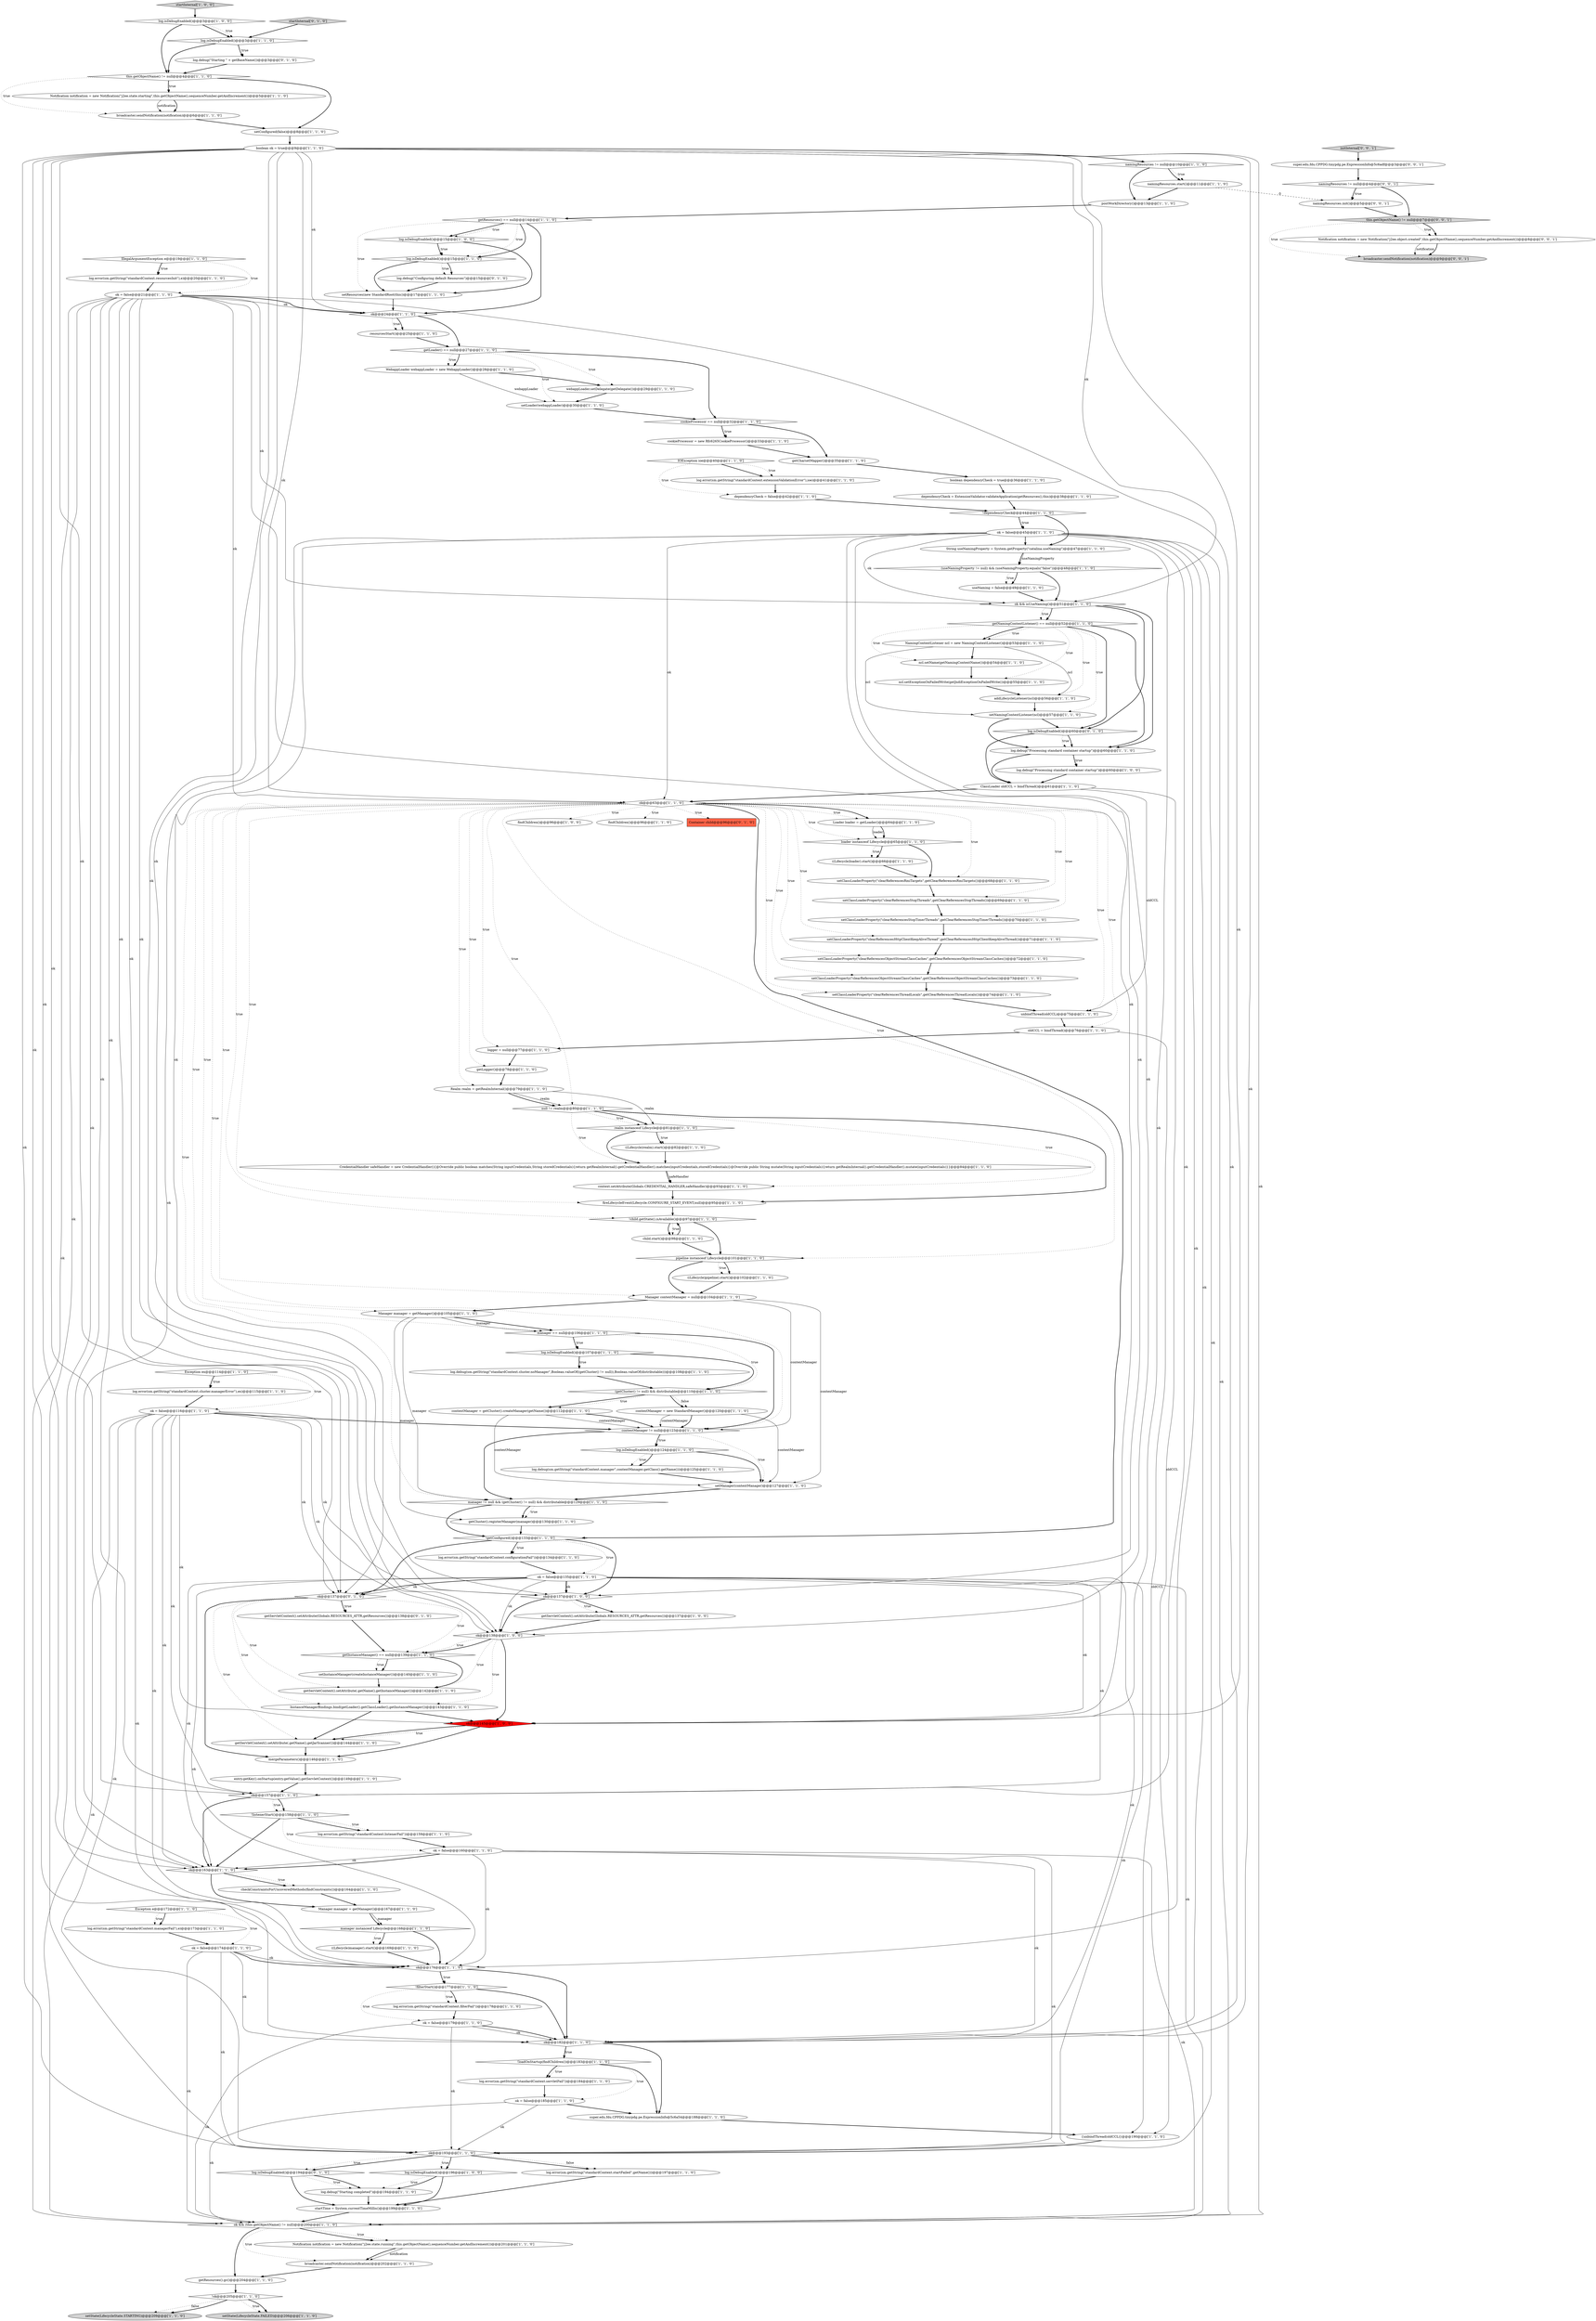 digraph {
18 [style = filled, label = "!loadOnStartup(findChildren())@@@183@@@['1', '1', '0']", fillcolor = white, shape = diamond image = "AAA0AAABBB1BBB"];
32 [style = filled, label = "!ok@@@205@@@['1', '1', '0']", fillcolor = white, shape = diamond image = "AAA0AAABBB1BBB"];
104 [style = filled, label = "cookieProcessor == null@@@32@@@['1', '1', '0']", fillcolor = white, shape = diamond image = "AAA0AAABBB1BBB"];
48 [style = filled, label = "setState(LifecycleState.STARTING)@@@209@@@['1', '1', '0']", fillcolor = lightgray, shape = ellipse image = "AAA0AAABBB1BBB"];
97 [style = filled, label = "entry.getKey().onStartup(entry.getValue(),getServletContext())@@@149@@@['1', '1', '0']", fillcolor = white, shape = ellipse image = "AAA0AAABBB1BBB"];
141 [style = filled, label = "log.isDebugEnabled()@@@194@@@['0', '1', '0']", fillcolor = white, shape = diamond image = "AAA0AAABBB2BBB"];
38 [style = filled, label = "broadcaster.sendNotification(notification)@@@6@@@['1', '1', '0']", fillcolor = white, shape = ellipse image = "AAA0AAABBB1BBB"];
29 [style = filled, label = "ok@@@24@@@['1', '1', '0']", fillcolor = white, shape = diamond image = "AAA0AAABBB1BBB"];
6 [style = filled, label = "((Lifecycle)manager).start()@@@169@@@['1', '1', '0']", fillcolor = white, shape = ellipse image = "AAA0AAABBB1BBB"];
69 [style = filled, label = "IllegalArgumentException e@@@19@@@['1', '1', '0']", fillcolor = white, shape = diamond image = "AAA0AAABBB1BBB"];
46 [style = filled, label = "getCharsetMapper()@@@35@@@['1', '1', '0']", fillcolor = white, shape = ellipse image = "AAA0AAABBB1BBB"];
145 [style = filled, label = "ok@@@137@@@['0', '1', '0']", fillcolor = white, shape = diamond image = "AAA0AAABBB2BBB"];
34 [style = filled, label = "Loader loader = getLoader()@@@64@@@['1', '1', '0']", fillcolor = white, shape = ellipse image = "AAA0AAABBB1BBB"];
56 [style = filled, label = "boolean ok = true@@@9@@@['1', '1', '0']", fillcolor = white, shape = ellipse image = "AAA0AAABBB1BBB"];
14 [style = filled, label = "ok@@@163@@@['1', '1', '0']", fillcolor = white, shape = diamond image = "AAA0AAABBB1BBB"];
59 [style = filled, label = "log.isDebugEnabled()@@@196@@@['1', '0', '0']", fillcolor = white, shape = diamond image = "AAA0AAABBB1BBB"];
90 [style = filled, label = "postWorkDirectory()@@@13@@@['1', '1', '0']", fillcolor = white, shape = ellipse image = "AAA0AAABBB1BBB"];
154 [style = filled, label = "initInternal['0', '0', '1']", fillcolor = lightgray, shape = diamond image = "AAA0AAABBB3BBB"];
2 [style = filled, label = "getLogger()@@@78@@@['1', '1', '0']", fillcolor = white, shape = ellipse image = "AAA0AAABBB1BBB"];
118 [style = filled, label = "setClassLoaderProperty(\"clearReferencesHttpClientKeepAliveThread\",getClearReferencesHttpClientKeepAliveThread())@@@71@@@['1', '1', '0']", fillcolor = white, shape = ellipse image = "AAA0AAABBB1BBB"];
37 [style = filled, label = "ok = false@@@116@@@['1', '1', '0']", fillcolor = white, shape = ellipse image = "AAA0AAABBB1BBB"];
111 [style = filled, label = "log.error(sm.getString(\"standardContext.servletFail\"))@@@184@@@['1', '1', '0']", fillcolor = white, shape = ellipse image = "AAA0AAABBB1BBB"];
109 [style = filled, label = "log.error(sm.getString(\"standardContext.extensionValidationError\"),ioe)@@@41@@@['1', '1', '0']", fillcolor = white, shape = ellipse image = "AAA0AAABBB1BBB"];
74 [style = filled, label = "setClassLoaderProperty(\"clearReferencesObjectStreamClassCaches\",getClearReferencesObjectStreamClassCaches())@@@73@@@['1', '1', '0']", fillcolor = white, shape = ellipse image = "AAA0AAABBB1BBB"];
130 [style = filled, label = "getServletContext().setAttribute(.getName(),getJarScanner())@@@144@@@['1', '1', '0']", fillcolor = white, shape = ellipse image = "AAA0AAABBB1BBB"];
63 [style = filled, label = "log.debug(\"Processing standard container startup\")@@@60@@@['1', '1', '0']", fillcolor = white, shape = ellipse image = "AAA0AAABBB1BBB"];
113 [style = filled, label = "ok = false@@@45@@@['1', '1', '0']", fillcolor = white, shape = ellipse image = "AAA0AAABBB1BBB"];
45 [style = filled, label = "ok = false@@@185@@@['1', '1', '0']", fillcolor = white, shape = ellipse image = "AAA0AAABBB1BBB"];
66 [style = filled, label = "ok = false@@@179@@@['1', '1', '0']", fillcolor = white, shape = ellipse image = "AAA0AAABBB1BBB"];
125 [style = filled, label = "dependencyCheck = ExtensionValidator.validateApplication(getResources(),this)@@@38@@@['1', '1', '0']", fillcolor = white, shape = ellipse image = "AAA0AAABBB1BBB"];
70 [style = filled, label = "mergeParameters()@@@146@@@['1', '1', '0']", fillcolor = white, shape = ellipse image = "AAA0AAABBB1BBB"];
31 [style = filled, label = "Exception e@@@172@@@['1', '1', '0']", fillcolor = white, shape = diamond image = "AAA0AAABBB1BBB"];
54 [style = filled, label = "setNamingContextListener(ncl)@@@57@@@['1', '1', '0']", fillcolor = white, shape = ellipse image = "AAA0AAABBB1BBB"];
81 [style = filled, label = "namingResources.start()@@@11@@@['1', '1', '0']", fillcolor = white, shape = ellipse image = "AAA0AAABBB1BBB"];
117 [style = filled, label = "dependencyCheck = false@@@42@@@['1', '1', '0']", fillcolor = white, shape = ellipse image = "AAA0AAABBB1BBB"];
96 [style = filled, label = "boolean dependencyCheck = true@@@36@@@['1', '1', '0']", fillcolor = white, shape = ellipse image = "AAA0AAABBB1BBB"];
144 [style = filled, label = "log.isDebugEnabled()@@@60@@@['0', '1', '0']", fillcolor = white, shape = diamond image = "AAA0AAABBB2BBB"];
71 [style = filled, label = "findChildren()@@@96@@@['1', '0', '0']", fillcolor = white, shape = ellipse image = "AAA0AAABBB1BBB"];
134 [style = filled, label = "NamingContextListener ncl = new NamingContextListener()@@@53@@@['1', '1', '0']", fillcolor = white, shape = ellipse image = "AAA0AAABBB1BBB"];
150 [style = filled, label = "this.getObjectName() != null@@@7@@@['0', '0', '1']", fillcolor = lightgray, shape = diamond image = "AAA0AAABBB3BBB"];
24 [style = filled, label = "ok && (this.getObjectName() != null)@@@200@@@['1', '1', '0']", fillcolor = white, shape = diamond image = "AAA0AAABBB1BBB"];
121 [style = filled, label = "String useNamingProperty = System.getProperty(\"catalina.useNaming\")@@@47@@@['1', '1', '0']", fillcolor = white, shape = ellipse image = "AAA0AAABBB1BBB"];
132 [style = filled, label = "ClassLoader oldCCL = bindThread()@@@61@@@['1', '1', '0']", fillcolor = white, shape = ellipse image = "AAA0AAABBB1BBB"];
67 [style = filled, label = "log.debug(sm.getString(\"standardContext.manager\",contextManager.getClass().getName()))@@@125@@@['1', '1', '0']", fillcolor = white, shape = ellipse image = "AAA0AAABBB1BBB"];
103 [style = filled, label = "log.error(sm.getString(\"standardContext.configurationFail\"))@@@134@@@['1', '1', '0']", fillcolor = white, shape = ellipse image = "AAA0AAABBB1BBB"];
131 [style = filled, label = "unbindThread(oldCCL)@@@75@@@['1', '1', '0']", fillcolor = white, shape = ellipse image = "AAA0AAABBB1BBB"];
85 [style = filled, label = "Exception ex@@@114@@@['1', '1', '0']", fillcolor = white, shape = diamond image = "AAA0AAABBB1BBB"];
92 [style = filled, label = "getResources().gc()@@@204@@@['1', '1', '0']", fillcolor = white, shape = ellipse image = "AAA0AAABBB1BBB"];
36 [style = filled, label = "setResources(new StandardRoot(this))@@@17@@@['1', '1', '0']", fillcolor = white, shape = ellipse image = "AAA0AAABBB1BBB"];
106 [style = filled, label = "log.debug(sm.getString(\"standardContext.cluster.noManager\",Boolean.valueOf((getCluster() != null)),Boolean.valueOf(distributable)))@@@108@@@['1', '1', '0']", fillcolor = white, shape = ellipse image = "AAA0AAABBB1BBB"];
129 [style = filled, label = "CredentialHandler safeHandler = new CredentialHandler(){@Override public boolean matches(String inputCredentials,String storedCredentials){return getRealmInternal().getCredentialHandler().matches(inputCredentials,storedCredentials)}@Override public String mutate(String inputCredentials){return getRealmInternal().getCredentialHandler().mutate(inputCredentials)}}@@@84@@@['1', '1', '0']", fillcolor = white, shape = ellipse image = "AAA0AAABBB1BBB"];
124 [style = filled, label = "ok@@@157@@@['1', '1', '0']", fillcolor = white, shape = diamond image = "AAA0AAABBB1BBB"];
55 [style = filled, label = "context.setAttribute(Globals.CREDENTIAL_HANDLER,safeHandler)@@@93@@@['1', '1', '0']", fillcolor = white, shape = ellipse image = "AAA0AAABBB1BBB"];
17 [style = filled, label = "getInstanceManager() == null@@@139@@@['1', '1', '0']", fillcolor = white, shape = diamond image = "AAA0AAABBB1BBB"];
40 [style = filled, label = "((Lifecycle)loader).start()@@@66@@@['1', '1', '0']", fillcolor = white, shape = ellipse image = "AAA0AAABBB1BBB"];
35 [style = filled, label = "((Lifecycle)realm).start()@@@82@@@['1', '1', '0']", fillcolor = white, shape = ellipse image = "AAA0AAABBB1BBB"];
137 [style = filled, label = "setClassLoaderProperty(\"clearReferencesStopThreads\",getClearReferencesStopThreads())@@@69@@@['1', '1', '0']", fillcolor = white, shape = ellipse image = "AAA0AAABBB1BBB"];
72 [style = filled, label = "ncl.setExceptionOnFailedWrite(getJndiExceptionOnFailedWrite())@@@55@@@['1', '1', '0']", fillcolor = white, shape = ellipse image = "AAA0AAABBB1BBB"];
149 [style = filled, label = "namingResources.init()@@@5@@@['0', '0', '1']", fillcolor = white, shape = ellipse image = "AAA0AAABBB3BBB"];
95 [style = filled, label = "realm instanceof Lifecycle@@@81@@@['1', '1', '0']", fillcolor = white, shape = diamond image = "AAA0AAABBB1BBB"];
107 [style = filled, label = "(getCluster() != null) && distributable@@@110@@@['1', '1', '0']", fillcolor = white, shape = diamond image = "AAA0AAABBB1BBB"];
89 [style = filled, label = "log.error(sm.getString(\"standardContext.filterFail\"))@@@178@@@['1', '1', '0']", fillcolor = white, shape = ellipse image = "AAA0AAABBB1BBB"];
44 [style = filled, label = "ok@@@176@@@['1', '1', '0']", fillcolor = white, shape = diamond image = "AAA0AAABBB1BBB"];
62 [style = filled, label = "log.isDebugEnabled()@@@15@@@['1', '1', '0']", fillcolor = white, shape = diamond image = "AAA0AAABBB1BBB"];
146 [style = filled, label = "getServletContext().setAttribute(Globals.RESOURCES_ATTR,getResources())@@@138@@@['0', '1', '0']", fillcolor = white, shape = ellipse image = "AAA0AAABBB2BBB"];
7 [style = filled, label = "log.error(sm.getString(\"standardContext.cluster.managerError\"),ex)@@@115@@@['1', '1', '0']", fillcolor = white, shape = ellipse image = "AAA0AAABBB1BBB"];
151 [style = filled, label = "Notification notification = new Notification(\"j2ee.object.created\",this.getObjectName(),sequenceNumber.getAndIncrement())@@@8@@@['0', '0', '1']", fillcolor = white, shape = ellipse image = "AAA0AAABBB3BBB"];
0 [style = filled, label = "log.error(sm.getString(\"standardContext.startFailed\",getName()))@@@197@@@['1', '1', '0']", fillcolor = white, shape = ellipse image = "AAA0AAABBB1BBB"];
133 [style = filled, label = "setInstanceManager(createInstanceManager())@@@140@@@['1', '1', '0']", fillcolor = white, shape = ellipse image = "AAA0AAABBB1BBB"];
20 [style = filled, label = "ok@@@138@@@['1', '0', '0']", fillcolor = white, shape = diamond image = "AAA0AAABBB1BBB"];
83 [style = filled, label = "manager instanceof Lifecycle@@@168@@@['1', '1', '0']", fillcolor = white, shape = diamond image = "AAA0AAABBB1BBB"];
9 [style = filled, label = "contextManager = getCluster().createManager(getName())@@@112@@@['1', '1', '0']", fillcolor = white, shape = ellipse image = "AAA0AAABBB1BBB"];
126 [style = filled, label = "log.isDebugEnabled()@@@3@@@['1', '1', '0']", fillcolor = white, shape = diamond image = "AAA0AAABBB1BBB"];
57 [style = filled, label = "Manager manager = getManager()@@@105@@@['1', '1', '0']", fillcolor = white, shape = ellipse image = "AAA0AAABBB1BBB"];
8 [style = filled, label = "{unbindThread(oldCCL)}@@@190@@@['1', '1', '0']", fillcolor = white, shape = ellipse image = "AAA0AAABBB1BBB"];
138 [style = filled, label = "webappLoader.setDelegate(getDelegate())@@@29@@@['1', '1', '0']", fillcolor = white, shape = ellipse image = "AAA0AAABBB1BBB"];
47 [style = filled, label = "ok && isUseNaming()@@@51@@@['1', '1', '0']", fillcolor = white, shape = diamond image = "AAA0AAABBB1BBB"];
80 [style = filled, label = "Realm realm = getRealmInternal()@@@79@@@['1', '1', '0']", fillcolor = white, shape = ellipse image = "AAA0AAABBB1BBB"];
27 [style = filled, label = "ok@@@182@@@['1', '1', '0']", fillcolor = white, shape = diamond image = "AAA0AAABBB1BBB"];
22 [style = filled, label = "log.isDebugEnabled()@@@15@@@['1', '0', '0']", fillcolor = white, shape = diamond image = "AAA0AAABBB1BBB"];
33 [style = filled, label = "getLoader() == null@@@27@@@['1', '1', '0']", fillcolor = white, shape = diamond image = "AAA0AAABBB1BBB"];
122 [style = filled, label = "ok = false@@@135@@@['1', '1', '0']", fillcolor = white, shape = ellipse image = "AAA0AAABBB1BBB"];
114 [style = filled, label = "ok@@@145@@@['1', '0', '0']", fillcolor = red, shape = diamond image = "AAA1AAABBB1BBB"];
42 [style = filled, label = "contextManager = new StandardManager()@@@120@@@['1', '1', '0']", fillcolor = white, shape = ellipse image = "AAA0AAABBB1BBB"];
49 [style = filled, label = "getResources() == null@@@14@@@['1', '1', '0']", fillcolor = white, shape = diamond image = "AAA0AAABBB1BBB"];
93 [style = filled, label = "setClassLoaderProperty(\"clearReferencesObjectStreamClassCaches\",getClearReferencesObjectStreamClassCaches())@@@72@@@['1', '1', '0']", fillcolor = white, shape = ellipse image = "AAA0AAABBB1BBB"];
53 [style = filled, label = "startInternal['1', '0', '0']", fillcolor = lightgray, shape = diamond image = "AAA0AAABBB1BBB"];
50 [style = filled, label = "fireLifecycleEvent(Lifecycle.CONFIGURE_START_EVENT,null)@@@95@@@['1', '1', '0']", fillcolor = white, shape = ellipse image = "AAA0AAABBB1BBB"];
26 [style = filled, label = "!child.getState().isAvailable()@@@97@@@['1', '1', '0']", fillcolor = white, shape = diamond image = "AAA0AAABBB1BBB"];
39 [style = filled, label = "log.error(sm.getString(\"standardContext.resourcesInit\"),e)@@@20@@@['1', '1', '0']", fillcolor = white, shape = ellipse image = "AAA0AAABBB1BBB"];
16 [style = filled, label = "InstanceManagerBindings.bind(getLoader().getClassLoader(),getInstanceManager())@@@143@@@['1', '1', '0']", fillcolor = white, shape = ellipse image = "AAA0AAABBB1BBB"];
115 [style = filled, label = "null != realm@@@80@@@['1', '1', '0']", fillcolor = white, shape = diamond image = "AAA0AAABBB1BBB"];
152 [style = filled, label = "namingResources != null@@@4@@@['0', '0', '1']", fillcolor = white, shape = diamond image = "AAA0AAABBB3BBB"];
41 [style = filled, label = "log.error(sm.getString(\"standardContext.listenerFail\"))@@@159@@@['1', '1', '0']", fillcolor = white, shape = ellipse image = "AAA0AAABBB1BBB"];
68 [style = filled, label = "setClassLoaderProperty(\"clearReferencesRmiTargets\",getClearReferencesRmiTargets())@@@68@@@['1', '1', '0']", fillcolor = white, shape = ellipse image = "AAA0AAABBB1BBB"];
28 [style = filled, label = "this.getObjectName() != null@@@4@@@['1', '1', '0']", fillcolor = white, shape = diamond image = "AAA0AAABBB1BBB"];
79 [style = filled, label = "logger = null@@@77@@@['1', '1', '0']", fillcolor = white, shape = ellipse image = "AAA0AAABBB1BBB"];
30 [style = filled, label = "pipeline instanceof Lifecycle@@@101@@@['1', '1', '0']", fillcolor = white, shape = diamond image = "AAA0AAABBB1BBB"];
100 [style = filled, label = "log.debug(\"Starting completed\")@@@194@@@['1', '1', '0']", fillcolor = white, shape = ellipse image = "AAA0AAABBB1BBB"];
52 [style = filled, label = "((Lifecycle)pipeline).start()@@@102@@@['1', '1', '0']", fillcolor = white, shape = ellipse image = "AAA0AAABBB1BBB"];
86 [style = filled, label = "!getConfigured()@@@133@@@['1', '1', '0']", fillcolor = white, shape = diamond image = "AAA0AAABBB1BBB"];
140 [style = filled, label = "log.debug(\"Starting \" + getBaseName())@@@3@@@['0', '1', '0']", fillcolor = white, shape = ellipse image = "AAA0AAABBB2BBB"];
51 [style = filled, label = "contextManager != null@@@123@@@['1', '1', '0']", fillcolor = white, shape = diamond image = "AAA0AAABBB1BBB"];
112 [style = filled, label = "manager != null && (getCluster() != null) && distributable@@@129@@@['1', '1', '0']", fillcolor = white, shape = diamond image = "AAA0AAABBB1BBB"];
148 [style = filled, label = "broadcaster.sendNotification(notification)@@@9@@@['0', '0', '1']", fillcolor = lightgray, shape = ellipse image = "AAA0AAABBB3BBB"];
23 [style = filled, label = "log.debug(\"Processing standard container startup\")@@@60@@@['1', '0', '0']", fillcolor = white, shape = ellipse image = "AAA0AAABBB1BBB"];
4 [style = filled, label = "startTime = System.currentTimeMillis()@@@199@@@['1', '1', '0']", fillcolor = white, shape = ellipse image = "AAA0AAABBB1BBB"];
119 [style = filled, label = "!filterStart()@@@177@@@['1', '1', '0']", fillcolor = white, shape = diamond image = "AAA0AAABBB1BBB"];
21 [style = filled, label = "ok = false@@@21@@@['1', '1', '0']", fillcolor = white, shape = ellipse image = "AAA0AAABBB1BBB"];
139 [style = filled, label = "child.start()@@@98@@@['1', '1', '0']", fillcolor = white, shape = ellipse image = "AAA0AAABBB1BBB"];
87 [style = filled, label = "super.edu.fdu.CPPDG.tinypdg.pe.ExpressionInfo@5c6a54@@@188@@@['1', '1', '0']", fillcolor = white, shape = ellipse image = "AAA0AAABBB1BBB"];
120 [style = filled, label = "(useNamingProperty != null) && (useNamingProperty.equals(\"false\"))@@@48@@@['1', '1', '0']", fillcolor = white, shape = diamond image = "AAA0AAABBB1BBB"];
77 [style = filled, label = "ok@@@137@@@['1', '0', '0']", fillcolor = white, shape = diamond image = "AAA0AAABBB1BBB"];
105 [style = filled, label = "findChildren()@@@96@@@['1', '1', '0']", fillcolor = white, shape = ellipse image = "AAA0AAABBB1BBB"];
91 [style = filled, label = "log.error(sm.getString(\"standardContext.managerFail\"),e)@@@173@@@['1', '1', '0']", fillcolor = white, shape = ellipse image = "AAA0AAABBB1BBB"];
88 [style = filled, label = "setConfigured(false)@@@8@@@['1', '1', '0']", fillcolor = white, shape = ellipse image = "AAA0AAABBB1BBB"];
99 [style = filled, label = "Manager contextManager = null@@@104@@@['1', '1', '0']", fillcolor = white, shape = ellipse image = "AAA0AAABBB1BBB"];
101 [style = filled, label = "loader instanceof Lifecycle@@@65@@@['1', '1', '0']", fillcolor = white, shape = diamond image = "AAA0AAABBB1BBB"];
110 [style = filled, label = "ok = false@@@174@@@['1', '1', '0']", fillcolor = white, shape = ellipse image = "AAA0AAABBB1BBB"];
64 [style = filled, label = "resourcesStart()@@@25@@@['1', '1', '0']", fillcolor = white, shape = ellipse image = "AAA0AAABBB1BBB"];
153 [style = filled, label = "super.edu.fdu.CPPDG.tinypdg.pe.ExpressionInfo@5c6adf@@@3@@@['0', '0', '1']", fillcolor = white, shape = ellipse image = "AAA0AAABBB3BBB"];
84 [style = filled, label = "oldCCL = bindThread()@@@76@@@['1', '1', '0']", fillcolor = white, shape = ellipse image = "AAA0AAABBB1BBB"];
19 [style = filled, label = "getCluster().registerManager(manager)@@@130@@@['1', '1', '0']", fillcolor = white, shape = ellipse image = "AAA0AAABBB1BBB"];
1 [style = filled, label = "setManager(contextManager)@@@127@@@['1', '1', '0']", fillcolor = white, shape = ellipse image = "AAA0AAABBB1BBB"];
136 [style = filled, label = "getServletContext().setAttribute(.getName(),getInstanceManager())@@@142@@@['1', '1', '0']", fillcolor = white, shape = ellipse image = "AAA0AAABBB1BBB"];
94 [style = filled, label = "!dependencyCheck@@@44@@@['1', '1', '0']", fillcolor = white, shape = diamond image = "AAA0AAABBB1BBB"];
5 [style = filled, label = "!listenerStart()@@@158@@@['1', '1', '0']", fillcolor = white, shape = diamond image = "AAA0AAABBB1BBB"];
78 [style = filled, label = "Notification notification = new Notification(\"j2ee.state.starting\",this.getObjectName(),sequenceNumber.getAndIncrement())@@@5@@@['1', '1', '0']", fillcolor = white, shape = ellipse image = "AAA0AAABBB1BBB"];
58 [style = filled, label = "log.isDebugEnabled()@@@107@@@['1', '1', '0']", fillcolor = white, shape = diamond image = "AAA0AAABBB1BBB"];
82 [style = filled, label = "cookieProcessor = new Rfc6265CookieProcessor()@@@33@@@['1', '1', '0']", fillcolor = white, shape = ellipse image = "AAA0AAABBB1BBB"];
116 [style = filled, label = "log.isDebugEnabled()@@@3@@@['1', '0', '0']", fillcolor = white, shape = diamond image = "AAA0AAABBB1BBB"];
10 [style = filled, label = "manager == null@@@106@@@['1', '1', '0']", fillcolor = white, shape = diamond image = "AAA0AAABBB1BBB"];
3 [style = filled, label = "Notification notification = new Notification(\"j2ee.state.running\",this.getObjectName(),sequenceNumber.getAndIncrement())@@@201@@@['1', '1', '0']", fillcolor = white, shape = ellipse image = "AAA0AAABBB1BBB"];
143 [style = filled, label = "Container child@@@96@@@['0', '1', '0']", fillcolor = tomato, shape = box image = "AAA0AAABBB2BBB"];
147 [style = filled, label = "startInternal['0', '1', '0']", fillcolor = lightgray, shape = diamond image = "AAA0AAABBB2BBB"];
11 [style = filled, label = "IOException ioe@@@40@@@['1', '1', '0']", fillcolor = white, shape = diamond image = "AAA0AAABBB1BBB"];
142 [style = filled, label = "log.debug(\"Configuring default Resources\")@@@15@@@['0', '1', '0']", fillcolor = white, shape = ellipse image = "AAA0AAABBB2BBB"];
15 [style = filled, label = "Manager manager = getManager()@@@167@@@['1', '1', '0']", fillcolor = white, shape = ellipse image = "AAA0AAABBB1BBB"];
61 [style = filled, label = "checkConstraintsForUncoveredMethods(findConstraints())@@@164@@@['1', '1', '0']", fillcolor = white, shape = ellipse image = "AAA0AAABBB1BBB"];
108 [style = filled, label = "namingResources != null@@@10@@@['1', '1', '0']", fillcolor = white, shape = diamond image = "AAA0AAABBB1BBB"];
43 [style = filled, label = "addLifecycleListener(ncl)@@@56@@@['1', '1', '0']", fillcolor = white, shape = ellipse image = "AAA0AAABBB1BBB"];
13 [style = filled, label = "setClassLoaderProperty(\"clearReferencesStopTimerThreads\",getClearReferencesStopTimerThreads())@@@70@@@['1', '1', '0']", fillcolor = white, shape = ellipse image = "AAA0AAABBB1BBB"];
102 [style = filled, label = "log.isDebugEnabled()@@@124@@@['1', '1', '0']", fillcolor = white, shape = diamond image = "AAA0AAABBB1BBB"];
25 [style = filled, label = "ncl.setName(getNamingContextName())@@@54@@@['1', '1', '0']", fillcolor = white, shape = ellipse image = "AAA0AAABBB1BBB"];
98 [style = filled, label = "ok@@@63@@@['1', '1', '0']", fillcolor = white, shape = diamond image = "AAA0AAABBB1BBB"];
135 [style = filled, label = "broadcaster.sendNotification(notification)@@@202@@@['1', '1', '0']", fillcolor = white, shape = ellipse image = "AAA0AAABBB1BBB"];
127 [style = filled, label = "getNamingContextListener() == null@@@52@@@['1', '1', '0']", fillcolor = white, shape = diamond image = "AAA0AAABBB1BBB"];
73 [style = filled, label = "setClassLoaderProperty(\"clearReferencesThreadLocals\",getClearReferencesThreadLocals())@@@74@@@['1', '1', '0']", fillcolor = white, shape = ellipse image = "AAA0AAABBB1BBB"];
65 [style = filled, label = "ok@@@193@@@['1', '1', '0']", fillcolor = white, shape = diamond image = "AAA0AAABBB1BBB"];
60 [style = filled, label = "WebappLoader webappLoader = new WebappLoader()@@@28@@@['1', '1', '0']", fillcolor = white, shape = ellipse image = "AAA0AAABBB1BBB"];
123 [style = filled, label = "getServletContext().setAttribute(Globals.RESOURCES_ATTR,getResources())@@@137@@@['1', '0', '0']", fillcolor = white, shape = ellipse image = "AAA0AAABBB1BBB"];
12 [style = filled, label = "useNaming = false@@@49@@@['1', '1', '0']", fillcolor = white, shape = ellipse image = "AAA0AAABBB1BBB"];
75 [style = filled, label = "setState(LifecycleState.FAILED)@@@206@@@['1', '1', '0']", fillcolor = lightgray, shape = ellipse image = "AAA0AAABBB1BBB"];
76 [style = filled, label = "setLoader(webappLoader)@@@30@@@['1', '1', '0']", fillcolor = white, shape = ellipse image = "AAA0AAABBB1BBB"];
128 [style = filled, label = "ok = false@@@160@@@['1', '1', '0']", fillcolor = white, shape = ellipse image = "AAA0AAABBB1BBB"];
110->44 [style = solid, label="ok"];
49->62 [style = dotted, label="true"];
98->99 [style = dotted, label="true"];
36->29 [style = bold, label=""];
54->63 [style = bold, label=""];
30->52 [style = bold, label=""];
152->149 [style = bold, label=""];
102->67 [style = dotted, label="true"];
65->0 [style = bold, label=""];
59->100 [style = dotted, label="true"];
144->132 [style = bold, label=""];
67->1 [style = bold, label=""];
136->16 [style = bold, label=""];
56->14 [style = solid, label="ok"];
33->138 [style = dotted, label="true"];
107->42 [style = dotted, label="false"];
110->44 [style = bold, label=""];
113->121 [style = bold, label=""];
3->135 [style = solid, label="notification"];
83->6 [style = bold, label=""];
21->77 [style = solid, label="ok"];
65->141 [style = bold, label=""];
141->4 [style = bold, label=""];
126->140 [style = dotted, label="true"];
127->54 [style = dotted, label="true"];
58->106 [style = bold, label=""];
66->27 [style = solid, label="ok"];
120->12 [style = bold, label=""];
108->81 [style = dotted, label="true"];
150->151 [style = dotted, label="true"];
149->150 [style = bold, label=""];
129->55 [style = bold, label=""];
151->148 [style = solid, label="notification"];
115->55 [style = dotted, label="true"];
83->6 [style = dotted, label="true"];
78->38 [style = bold, label=""];
119->89 [style = bold, label=""];
7->37 [style = bold, label=""];
66->65 [style = solid, label="ok"];
11->117 [style = dotted, label="true"];
89->66 [style = bold, label=""];
47->63 [style = bold, label=""];
94->121 [style = bold, label=""];
62->142 [style = bold, label=""];
130->70 [style = bold, label=""];
44->119 [style = dotted, label="true"];
28->78 [style = dotted, label="true"];
122->124 [style = solid, label="ok"];
18->45 [style = dotted, label="true"];
98->10 [style = dotted, label="true"];
28->78 [style = bold, label=""];
98->34 [style = bold, label=""];
144->63 [style = bold, label=""];
33->76 [style = dotted, label="true"];
98->112 [style = dotted, label="true"];
99->57 [style = bold, label=""];
98->131 [style = dotted, label="true"];
28->88 [style = bold, label=""];
100->4 [style = bold, label=""];
122->114 [style = solid, label="ok"];
56->20 [style = solid, label="ok"];
122->65 [style = solid, label="ok"];
51->102 [style = dotted, label="true"];
62->36 [style = bold, label=""];
122->20 [style = solid, label="ok"];
109->117 [style = bold, label=""];
22->62 [style = dotted, label="true"];
46->96 [style = bold, label=""];
2->80 [style = bold, label=""];
102->67 [style = bold, label=""];
113->27 [style = solid, label="ok"];
98->79 [style = dotted, label="true"];
56->77 [style = solid, label="ok"];
42->51 [style = bold, label=""];
97->124 [style = bold, label=""];
98->84 [style = dotted, label="true"];
39->21 [style = bold, label=""];
76->104 [style = bold, label=""];
93->74 [style = bold, label=""];
115->129 [style = dotted, label="true"];
98->51 [style = dotted, label="true"];
95->35 [style = bold, label=""];
66->24 [style = solid, label="ok"];
117->94 [style = bold, label=""];
127->72 [style = dotted, label="true"];
43->54 [style = bold, label=""];
141->100 [style = dotted, label="true"];
45->65 [style = solid, label="ok"];
49->29 [style = bold, label=""];
98->73 [style = dotted, label="true"];
50->26 [style = bold, label=""];
77->20 [style = bold, label=""];
20->17 [style = bold, label=""];
113->24 [style = solid, label="ok"];
96->125 [style = bold, label=""];
33->60 [style = bold, label=""];
37->51 [style = bold, label=""];
124->5 [style = bold, label=""];
127->134 [style = dotted, label="true"];
127->25 [style = dotted, label="true"];
74->73 [style = bold, label=""];
112->19 [style = bold, label=""];
18->111 [style = dotted, label="true"];
65->0 [style = dotted, label="false"];
122->14 [style = solid, label="ok"];
113->98 [style = solid, label="ok"];
128->14 [style = bold, label=""];
37->145 [style = solid, label="ok"];
86->145 [style = bold, label=""];
58->107 [style = bold, label=""];
0->4 [style = bold, label=""];
78->38 [style = solid, label="notification"];
56->124 [style = solid, label="ok"];
134->43 [style = solid, label="ncl"];
57->10 [style = bold, label=""];
10->58 [style = bold, label=""];
53->116 [style = bold, label=""];
20->16 [style = dotted, label="true"];
26->139 [style = bold, label=""];
42->51 [style = solid, label="contextManager"];
47->127 [style = bold, label=""];
86->103 [style = bold, label=""];
24->135 [style = dotted, label="true"];
84->8 [style = solid, label="oldCCL"];
80->95 [style = solid, label="realm"];
91->110 [style = bold, label=""];
98->115 [style = dotted, label="true"];
128->44 [style = solid, label="ok"];
152->149 [style = dotted, label="true"];
150->151 [style = bold, label=""];
49->22 [style = bold, label=""];
47->144 [style = bold, label=""];
115->95 [style = dotted, label="true"];
107->42 [style = bold, label=""];
49->36 [style = dotted, label="true"];
24->3 [style = dotted, label="true"];
119->27 [style = bold, label=""];
33->60 [style = dotted, label="true"];
81->90 [style = bold, label=""];
27->18 [style = dotted, label="true"];
98->50 [style = dotted, label="true"];
123->20 [style = bold, label=""];
131->84 [style = bold, label=""];
99->51 [style = solid, label="contextManager"];
23->132 [style = bold, label=""];
140->28 [style = bold, label=""];
128->14 [style = solid, label="ok"];
104->82 [style = bold, label=""];
145->16 [style = dotted, label="true"];
145->70 [style = bold, label=""];
80->115 [style = solid, label="realm"];
31->91 [style = dotted, label="true"];
21->29 [style = bold, label=""];
113->14 [style = solid, label="ok"];
145->136 [style = dotted, label="true"];
145->146 [style = dotted, label="true"];
15->83 [style = solid, label="manager"];
113->114 [style = solid, label="ok"];
128->65 [style = solid, label="ok"];
85->37 [style = dotted, label="true"];
122->27 [style = solid, label="ok"];
112->86 [style = bold, label=""];
111->45 [style = bold, label=""];
126->140 [style = bold, label=""];
110->65 [style = solid, label="ok"];
114->70 [style = bold, label=""];
63->23 [style = dotted, label="true"];
65->59 [style = dotted, label="true"];
3->135 [style = bold, label=""];
20->136 [style = dotted, label="true"];
5->41 [style = dotted, label="true"];
56->24 [style = solid, label="ok"];
56->108 [style = bold, label=""];
83->44 [style = bold, label=""];
122->145 [style = bold, label=""];
59->100 [style = bold, label=""];
37->14 [style = solid, label="ok"];
103->122 [style = bold, label=""];
57->19 [style = solid, label="manager"];
9->1 [style = solid, label="contextManager"];
56->145 [style = solid, label="ok"];
112->19 [style = dotted, label="true"];
81->149 [style = dashed, label="0"];
57->10 [style = solid, label="manager"];
128->27 [style = solid, label="ok"];
60->138 [style = bold, label=""];
92->32 [style = bold, label=""];
27->87 [style = bold, label=""];
40->68 [style = bold, label=""];
98->105 [style = dotted, label="true"];
49->22 [style = dotted, label="true"];
55->50 [style = bold, label=""];
113->65 [style = solid, label="ok"];
18->87 [style = bold, label=""];
85->7 [style = bold, label=""];
26->139 [style = dotted, label="true"];
127->63 [style = bold, label=""];
56->27 [style = solid, label="ok"];
98->101 [style = dotted, label="true"];
21->14 [style = solid, label="ok"];
114->130 [style = bold, label=""];
101->68 [style = bold, label=""];
56->44 [style = solid, label="ok"];
56->98 [style = solid, label="ok"];
24->92 [style = bold, label=""];
16->114 [style = bold, label=""];
56->114 [style = solid, label="ok"];
132->8 [style = solid, label="oldCCL"];
32->48 [style = dotted, label="false"];
98->86 [style = bold, label=""];
8->65 [style = bold, label=""];
29->33 [style = bold, label=""];
98->74 [style = dotted, label="true"];
107->9 [style = bold, label=""];
142->36 [style = bold, label=""];
29->64 [style = dotted, label="true"];
61->15 [style = bold, label=""];
5->128 [style = dotted, label="true"];
15->83 [style = bold, label=""];
115->95 [style = bold, label=""];
9->51 [style = solid, label="contextManager"];
138->76 [style = bold, label=""];
56->65 [style = solid, label="ok"];
51->1 [style = dotted, label="true"];
14->61 [style = dotted, label="true"];
128->24 [style = solid, label="ok"];
84->79 [style = bold, label=""];
110->24 [style = solid, label="ok"];
122->44 [style = solid, label="ok"];
129->55 [style = solid, label="safeHandler"];
11->109 [style = dotted, label="true"];
70->97 [style = bold, label=""];
13->118 [style = bold, label=""];
33->104 [style = bold, label=""];
35->129 [style = bold, label=""];
82->46 [style = bold, label=""];
119->66 [style = dotted, label="true"];
65->141 [style = dotted, label="true"];
12->47 [style = bold, label=""];
63->132 [style = bold, label=""];
37->27 [style = solid, label="ok"];
124->5 [style = dotted, label="true"];
134->25 [style = bold, label=""];
133->136 [style = bold, label=""];
98->34 [style = dotted, label="true"];
64->33 [style = bold, label=""];
45->24 [style = solid, label="ok"];
77->123 [style = bold, label=""];
80->115 [style = bold, label=""];
98->93 [style = dotted, label="true"];
104->46 [style = bold, label=""];
25->72 [style = bold, label=""];
127->144 [style = bold, label=""];
127->43 [style = dotted, label="true"];
9->51 [style = bold, label=""];
86->103 [style = dotted, label="true"];
98->80 [style = dotted, label="true"];
127->134 [style = bold, label=""];
132->131 [style = solid, label="oldCCL"];
1->112 [style = bold, label=""];
119->89 [style = dotted, label="true"];
146->17 [style = bold, label=""];
135->92 [style = bold, label=""];
108->81 [style = bold, label=""];
72->43 [style = bold, label=""];
18->111 [style = bold, label=""];
21->124 [style = solid, label="ok"];
10->107 [style = dotted, label="true"];
30->99 [style = bold, label=""];
32->75 [style = dotted, label="true"];
21->20 [style = solid, label="ok"];
47->127 [style = dotted, label="true"];
14->61 [style = bold, label=""];
110->27 [style = solid, label="ok"];
42->1 [style = solid, label="contextManager"];
21->29 [style = solid, label="ok"];
24->3 [style = bold, label=""];
87->8 [style = bold, label=""];
98->143 [style = dotted, label="true"];
98->118 [style = dotted, label="true"];
17->133 [style = bold, label=""];
27->18 [style = bold, label=""];
37->65 [style = solid, label="ok"];
101->40 [style = dotted, label="true"];
32->75 [style = bold, label=""];
73->131 [style = bold, label=""];
17->133 [style = dotted, label="true"];
98->26 [style = dotted, label="true"];
21->44 [style = solid, label="ok"];
98->71 [style = dotted, label="true"];
113->145 [style = solid, label="ok"];
154->153 [style = bold, label=""];
34->101 [style = solid, label="loader"];
147->126 [style = bold, label=""];
116->28 [style = bold, label=""];
69->21 [style = dotted, label="true"];
98->30 [style = dotted, label="true"];
37->124 [style = solid, label="ok"];
30->52 [style = dotted, label="true"];
113->20 [style = solid, label="ok"];
21->24 [style = solid, label="ok"];
44->119 [style = bold, label=""];
77->123 [style = dotted, label="true"];
121->120 [style = bold, label=""];
21->65 [style = solid, label="ok"];
121->120 [style = solid, label="useNamingProperty"];
34->101 [style = bold, label=""];
5->14 [style = bold, label=""];
21->114 [style = solid, label="ok"];
21->47 [style = solid, label="ok"];
5->41 [style = bold, label=""];
60->76 [style = solid, label="webappLoader"];
122->145 [style = solid, label="ok"];
10->58 [style = dotted, label="true"];
69->39 [style = dotted, label="true"];
98->137 [style = dotted, label="true"];
116->126 [style = bold, label=""];
65->59 [style = bold, label=""];
99->1 [style = solid, label="contextManager"];
141->100 [style = bold, label=""];
152->150 [style = bold, label=""];
69->39 [style = bold, label=""];
44->27 [style = bold, label=""];
58->106 [style = dotted, label="true"];
98->57 [style = dotted, label="true"];
37->114 [style = solid, label="ok"];
98->13 [style = dotted, label="true"];
31->91 [style = bold, label=""];
85->7 [style = dotted, label="true"];
38->88 [style = bold, label=""];
94->113 [style = bold, label=""];
54->144 [style = bold, label=""];
41->128 [style = bold, label=""];
68->137 [style = bold, label=""];
37->20 [style = solid, label="ok"];
98->68 [style = dotted, label="true"];
21->27 [style = solid, label="ok"];
116->126 [style = dotted, label="true"];
90->49 [style = bold, label=""];
139->30 [style = bold, label=""];
10->51 [style = bold, label=""];
95->129 [style = bold, label=""];
51->112 [style = bold, label=""];
37->44 [style = solid, label="ok"];
21->98 [style = solid, label="ok"];
144->63 [style = dotted, label="true"];
86->77 [style = bold, label=""];
59->4 [style = bold, label=""];
19->86 [style = bold, label=""];
145->146 [style = bold, label=""];
120->47 [style = bold, label=""];
151->148 [style = bold, label=""];
122->77 [style = solid, label="ok"];
56->29 [style = solid, label="ok"];
49->62 [style = bold, label=""];
31->110 [style = dotted, label="true"];
45->87 [style = bold, label=""];
106->107 [style = bold, label=""];
108->90 [style = bold, label=""];
11->109 [style = bold, label=""];
145->130 [style = dotted, label="true"];
29->64 [style = bold, label=""];
107->9 [style = dotted, label="true"];
56->47 [style = solid, label="ok"];
95->35 [style = dotted, label="true"];
14->15 [style = bold, label=""];
32->48 [style = bold, label=""];
28->38 [style = dotted, label="true"];
37->24 [style = solid, label="ok"];
114->130 [style = dotted, label="true"];
21->145 [style = solid, label="ok"];
153->152 [style = bold, label=""];
37->77 [style = solid, label="ok"];
4->24 [style = bold, label=""];
126->28 [style = bold, label=""];
86->122 [style = dotted, label="true"];
20->17 [style = dotted, label="true"];
16->130 [style = bold, label=""];
17->136 [style = bold, label=""];
6->44 [style = bold, label=""];
94->113 [style = dotted, label="true"];
150->148 [style = dotted, label="true"];
113->47 [style = solid, label="ok"];
137->13 [style = bold, label=""];
57->112 [style = solid, label="manager"];
102->1 [style = bold, label=""];
120->12 [style = dotted, label="true"];
125->94 [style = bold, label=""];
98->2 [style = dotted, label="true"];
88->56 [style = bold, label=""];
79->2 [style = bold, label=""];
145->17 [style = dotted, label="true"];
124->14 [style = bold, label=""];
62->142 [style = dotted, label="true"];
118->93 [style = bold, label=""];
122->77 [style = bold, label=""];
26->30 [style = bold, label=""];
134->54 [style = solid, label="ncl"];
51->102 [style = bold, label=""];
113->77 [style = solid, label="ok"];
113->44 [style = solid, label="ok"];
101->40 [style = bold, label=""];
66->27 [style = bold, label=""];
22->62 [style = bold, label=""];
132->98 [style = bold, label=""];
139->26 [style = bold, label=""];
22->36 [style = bold, label=""];
20->114 [style = bold, label=""];
122->24 [style = solid, label="ok"];
63->23 [style = bold, label=""];
52->99 [style = bold, label=""];
115->50 [style = bold, label=""];
113->124 [style = solid, label="ok"];
104->82 [style = dotted, label="true"];
}
